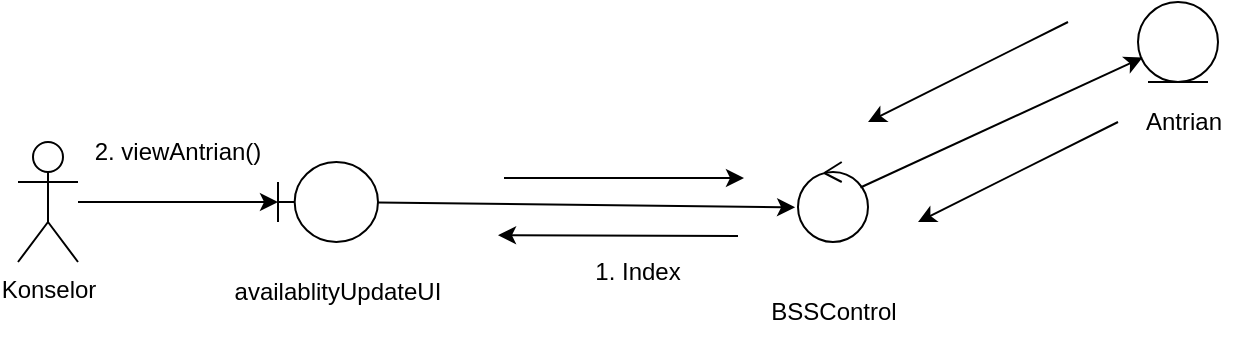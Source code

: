 <mxfile version="22.1.7" type="github">
  <diagram name="Page-1" id="rFlnYu8hVhrAZtipEdLN">
    <mxGraphModel dx="1026" dy="433" grid="1" gridSize="10" guides="1" tooltips="1" connect="1" arrows="1" fold="1" page="1" pageScale="1" pageWidth="850" pageHeight="1100" math="0" shadow="0">
      <root>
        <mxCell id="0" />
        <mxCell id="1" parent="0" />
        <mxCell id="MqyNFi5VHFpOeMnGOz9l-1" value="Konselor" style="shape=umlActor;verticalLabelPosition=bottom;verticalAlign=top;html=1;outlineConnect=0;" parent="1" vertex="1">
          <mxGeometry x="90" y="180" width="30" height="60" as="geometry" />
        </mxCell>
        <mxCell id="MqyNFi5VHFpOeMnGOz9l-2" value="" style="endArrow=classic;html=1;rounded=0;" parent="1" edge="1">
          <mxGeometry width="50" height="50" relative="1" as="geometry">
            <mxPoint x="120" y="210" as="sourcePoint" />
            <mxPoint x="220" y="210" as="targetPoint" />
          </mxGeometry>
        </mxCell>
        <mxCell id="MqyNFi5VHFpOeMnGOz9l-3" value="" style="shape=umlBoundary;whiteSpace=wrap;html=1;" parent="1" vertex="1">
          <mxGeometry x="220" y="190" width="50" height="40" as="geometry" />
        </mxCell>
        <mxCell id="MqyNFi5VHFpOeMnGOz9l-4" value="" style="ellipse;shape=umlControl;whiteSpace=wrap;html=1;" parent="1" vertex="1">
          <mxGeometry x="480" y="190" width="35" height="40" as="geometry" />
        </mxCell>
        <mxCell id="MqyNFi5VHFpOeMnGOz9l-8" value="1. Index" style="text;html=1;strokeColor=none;fillColor=none;align=center;verticalAlign=middle;whiteSpace=wrap;rounded=0;" parent="1" vertex="1">
          <mxGeometry x="370" y="230" width="60" height="30" as="geometry" />
        </mxCell>
        <mxCell id="MqyNFi5VHFpOeMnGOz9l-9" value="" style="endArrow=classic;html=1;rounded=0;entryX=-0.041;entryY=0.567;entryDx=0;entryDy=0;entryPerimeter=0;" parent="1" source="MqyNFi5VHFpOeMnGOz9l-3" target="MqyNFi5VHFpOeMnGOz9l-4" edge="1">
          <mxGeometry width="50" height="50" relative="1" as="geometry">
            <mxPoint x="230" y="220" as="sourcePoint" />
            <mxPoint x="280" y="170" as="targetPoint" />
          </mxGeometry>
        </mxCell>
        <mxCell id="MqyNFi5VHFpOeMnGOz9l-11" value="" style="endArrow=classic;html=1;rounded=0;" parent="1" edge="1">
          <mxGeometry width="50" height="50" relative="1" as="geometry">
            <mxPoint x="450" y="227" as="sourcePoint" />
            <mxPoint x="330" y="226.6" as="targetPoint" />
          </mxGeometry>
        </mxCell>
        <mxCell id="MqyNFi5VHFpOeMnGOz9l-13" value="availablityUpdateUI" style="text;html=1;strokeColor=none;fillColor=none;align=center;verticalAlign=middle;whiteSpace=wrap;rounded=0;" parent="1" vertex="1">
          <mxGeometry x="190" y="240" width="120" height="30" as="geometry" />
        </mxCell>
        <mxCell id="MqyNFi5VHFpOeMnGOz9l-15" value="2. viewAntrian()" style="text;html=1;strokeColor=none;fillColor=none;align=center;verticalAlign=middle;whiteSpace=wrap;rounded=0;" parent="1" vertex="1">
          <mxGeometry x="120" y="170" width="100" height="30" as="geometry" />
        </mxCell>
        <mxCell id="MqyNFi5VHFpOeMnGOz9l-16" value="" style="ellipse;shape=umlEntity;whiteSpace=wrap;html=1;" parent="1" vertex="1">
          <mxGeometry x="650" y="110" width="40" height="40" as="geometry" />
        </mxCell>
        <mxCell id="MqyNFi5VHFpOeMnGOz9l-18" value="" style="endArrow=classic;html=1;rounded=0;entryX=0.058;entryY=0.694;entryDx=0;entryDy=0;entryPerimeter=0;exitX=0.892;exitY=0.319;exitDx=0;exitDy=0;exitPerimeter=0;" parent="1" source="MqyNFi5VHFpOeMnGOz9l-4" target="MqyNFi5VHFpOeMnGOz9l-16" edge="1">
          <mxGeometry width="50" height="50" relative="1" as="geometry">
            <mxPoint x="343" y="210" as="sourcePoint" />
            <mxPoint x="463" y="210" as="targetPoint" />
          </mxGeometry>
        </mxCell>
        <mxCell id="MqyNFi5VHFpOeMnGOz9l-19" value="" style="endArrow=classic;html=1;rounded=0;" parent="1" edge="1">
          <mxGeometry width="50" height="50" relative="1" as="geometry">
            <mxPoint x="640" y="170" as="sourcePoint" />
            <mxPoint x="540" y="220" as="targetPoint" />
          </mxGeometry>
        </mxCell>
        <mxCell id="J_QxQ7tDmkAFgaNk2LWB-1" value="BSSControl" style="text;html=1;strokeColor=none;fillColor=none;align=center;verticalAlign=middle;whiteSpace=wrap;rounded=0;" vertex="1" parent="1">
          <mxGeometry x="467.5" y="250" width="60" height="30" as="geometry" />
        </mxCell>
        <mxCell id="J_QxQ7tDmkAFgaNk2LWB-2" value="Antrian" style="text;html=1;strokeColor=none;fillColor=none;align=center;verticalAlign=middle;whiteSpace=wrap;rounded=0;" vertex="1" parent="1">
          <mxGeometry x="643" y="155" width="60" height="30" as="geometry" />
        </mxCell>
        <mxCell id="J_QxQ7tDmkAFgaNk2LWB-3" value="" style="endArrow=classic;html=1;rounded=0;" edge="1" parent="1">
          <mxGeometry width="50" height="50" relative="1" as="geometry">
            <mxPoint x="333" y="198" as="sourcePoint" />
            <mxPoint x="453" y="198" as="targetPoint" />
          </mxGeometry>
        </mxCell>
        <mxCell id="J_QxQ7tDmkAFgaNk2LWB-4" value="" style="endArrow=classic;html=1;rounded=0;" edge="1" parent="1">
          <mxGeometry width="50" height="50" relative="1" as="geometry">
            <mxPoint x="615" y="120" as="sourcePoint" />
            <mxPoint x="515" y="170" as="targetPoint" />
          </mxGeometry>
        </mxCell>
      </root>
    </mxGraphModel>
  </diagram>
</mxfile>
